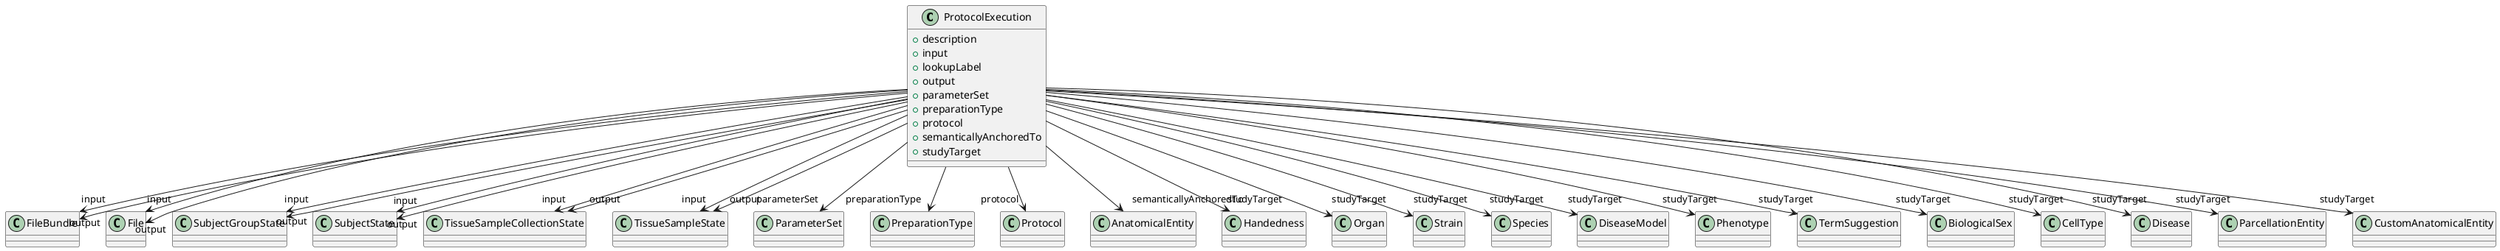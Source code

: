 @startuml
class ProtocolExecution {
+description
+input
+lookupLabel
+output
+parameterSet
+preparationType
+protocol
+semanticallyAnchoredTo
+studyTarget

}
ProtocolExecution -d-> "input" FileBundle
ProtocolExecution -d-> "input" File
ProtocolExecution -d-> "input" SubjectGroupState
ProtocolExecution -d-> "input" SubjectState
ProtocolExecution -d-> "input" TissueSampleCollectionState
ProtocolExecution -d-> "input" TissueSampleState
ProtocolExecution -d-> "output" FileBundle
ProtocolExecution -d-> "output" File
ProtocolExecution -d-> "output" SubjectGroupState
ProtocolExecution -d-> "output" SubjectState
ProtocolExecution -d-> "output" TissueSampleCollectionState
ProtocolExecution -d-> "output" TissueSampleState
ProtocolExecution -d-> "parameterSet" ParameterSet
ProtocolExecution -d-> "preparationType" PreparationType
ProtocolExecution -d-> "protocol" Protocol
ProtocolExecution -d-> "semanticallyAnchoredTo" AnatomicalEntity
ProtocolExecution -d-> "studyTarget" Handedness
ProtocolExecution -d-> "studyTarget" Organ
ProtocolExecution -d-> "studyTarget" Strain
ProtocolExecution -d-> "studyTarget" Species
ProtocolExecution -d-> "studyTarget" DiseaseModel
ProtocolExecution -d-> "studyTarget" Phenotype
ProtocolExecution -d-> "studyTarget" TermSuggestion
ProtocolExecution -d-> "studyTarget" BiologicalSex
ProtocolExecution -d-> "studyTarget" CellType
ProtocolExecution -d-> "studyTarget" Disease
ProtocolExecution -d-> "studyTarget" ParcellationEntity
ProtocolExecution -d-> "studyTarget" CustomAnatomicalEntity

@enduml